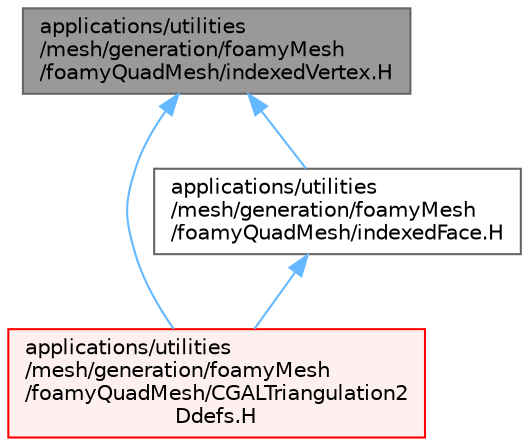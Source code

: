 digraph "applications/utilities/mesh/generation/foamyMesh/foamyQuadMesh/indexedVertex.H"
{
 // LATEX_PDF_SIZE
  bgcolor="transparent";
  edge [fontname=Helvetica,fontsize=10,labelfontname=Helvetica,labelfontsize=10];
  node [fontname=Helvetica,fontsize=10,shape=box,height=0.2,width=0.4];
  Node1 [id="Node000001",label="applications/utilities\l/mesh/generation/foamyMesh\l/foamyQuadMesh/indexedVertex.H",height=0.2,width=0.4,color="gray40", fillcolor="grey60", style="filled", fontcolor="black",tooltip=" "];
  Node1 -> Node2 [id="edge1_Node000001_Node000002",dir="back",color="steelblue1",style="solid",tooltip=" "];
  Node2 [id="Node000002",label="applications/utilities\l/mesh/generation/foamyMesh\l/foamyQuadMesh/CGALTriangulation2\lDdefs.H",height=0.2,width=0.4,color="red", fillcolor="#FFF0F0", style="filled",URL="$CGALTriangulation2Ddefs_8H.html",tooltip="CGAL data structures used for 2D Delaunay meshing."];
  Node1 -> Node5 [id="edge2_Node000001_Node000005",dir="back",color="steelblue1",style="solid",tooltip=" "];
  Node5 [id="Node000005",label="applications/utilities\l/mesh/generation/foamyMesh\l/foamyQuadMesh/indexedFace.H",height=0.2,width=0.4,color="grey40", fillcolor="white", style="filled",URL="$indexedFace_8H.html",tooltip=" "];
  Node5 -> Node2 [id="edge3_Node000005_Node000002",dir="back",color="steelblue1",style="solid",tooltip=" "];
}
